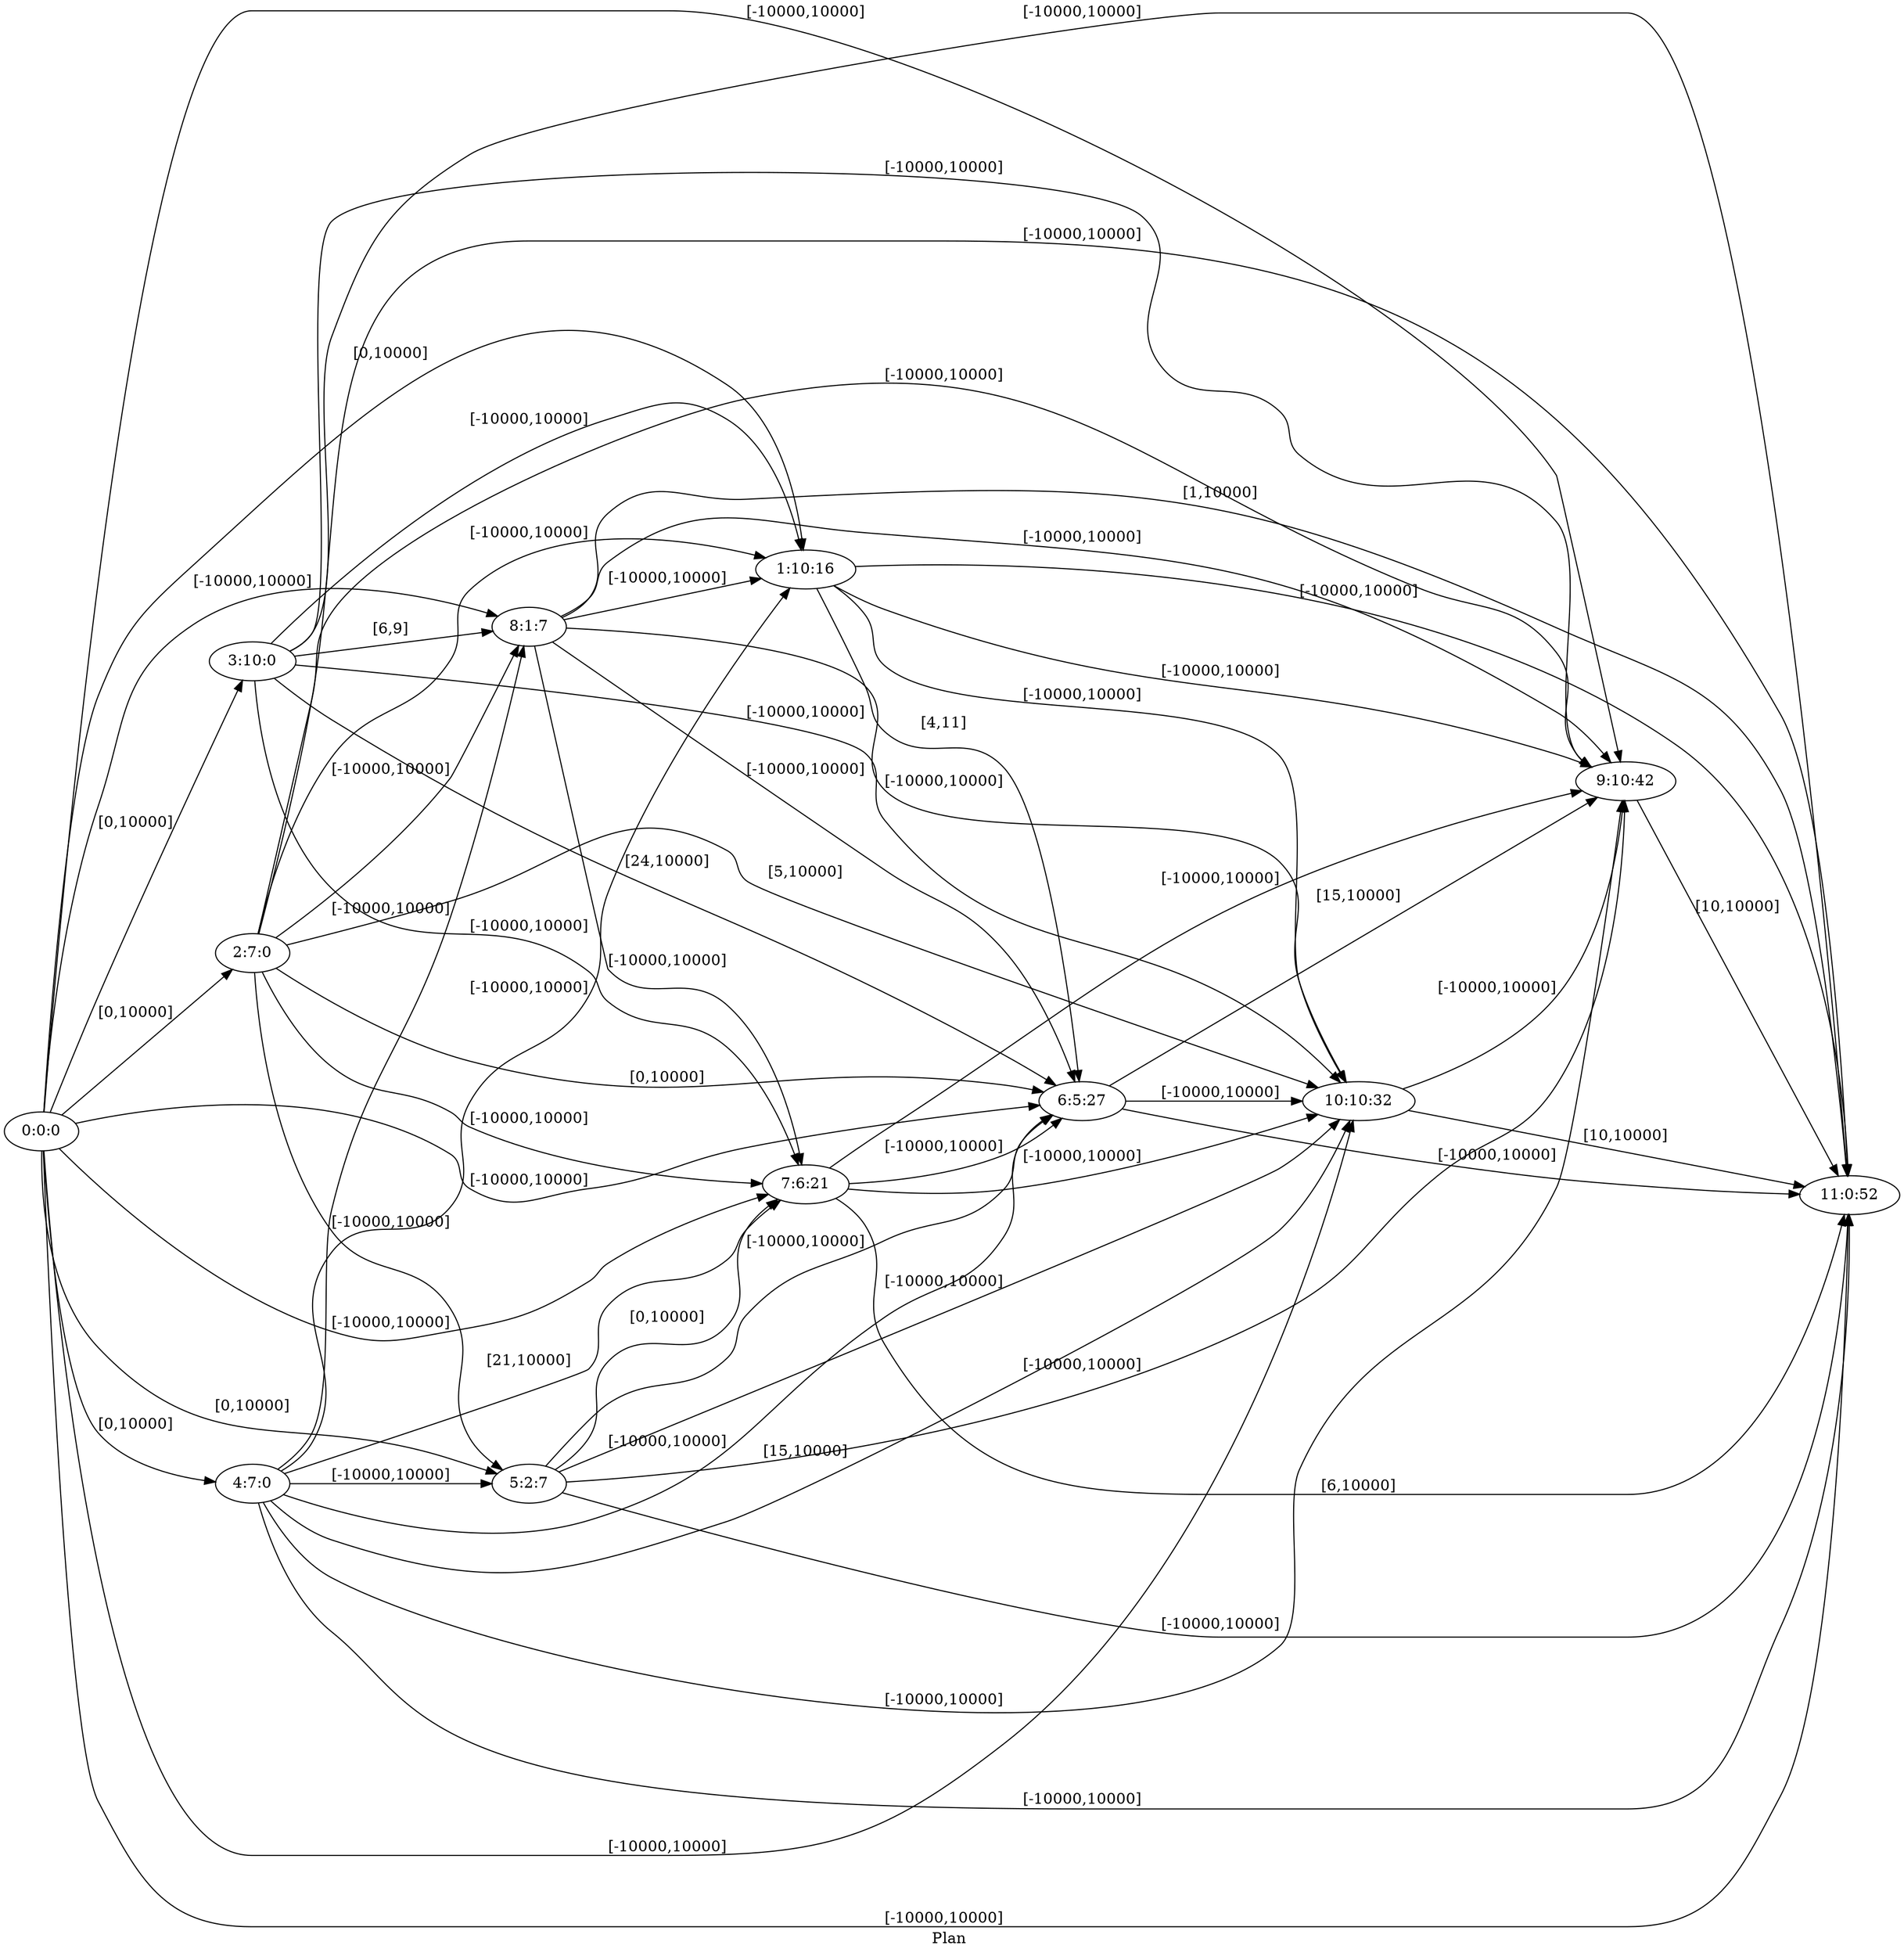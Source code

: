 digraph G {
 rankdir = LR;
 nodesep = .45; 
 size = 30;
label="Plan ";
 fldt = 0.753808;
"0:0:0"->"1:10:16"[ label = "[0,10000]"];
"0:0:0"->"2:7:0"[ label = "[0,10000]"];
"0:0:0"->"3:10:0"[ label = "[0,10000]"];
"0:0:0"->"4:7:0"[ label = "[0,10000]"];
"0:0:0"->"5:2:7"[ label = "[0,10000]"];
"0:0:0"->"6:5:27"[ label = "[-10000,10000]"];
"0:0:0"->"7:6:21"[ label = "[-10000,10000]"];
"0:0:0"->"8:1:7"[ label = "[-10000,10000]"];
"0:0:0"->"9:10:42"[ label = "[-10000,10000]"];
"0:0:0"->"10:10:32"[ label = "[-10000,10000]"];
"0:0:0"->"11:0:52"[ label = "[-10000,10000]"];
"1:10:16"->"6:5:27"[ label = "[4,11]"];
"1:10:16"->"9:10:42"[ label = "[-10000,10000]"];
"1:10:16"->"10:10:32"[ label = "[-10000,10000]"];
"1:10:16"->"11:0:52"[ label = "[-10000,10000]"];
"2:7:0"->"1:10:16"[ label = "[-10000,10000]"];
"2:7:0"->"5:2:7"[ label = "[-10000,10000]"];
"2:7:0"->"6:5:27"[ label = "[0,10000]"];
"2:7:0"->"7:6:21"[ label = "[-10000,10000]"];
"2:7:0"->"8:1:7"[ label = "[-10000,10000]"];
"2:7:0"->"9:10:42"[ label = "[-10000,10000]"];
"2:7:0"->"10:10:32"[ label = "[5,10000]"];
"2:7:0"->"11:0:52"[ label = "[-10000,10000]"];
"3:10:0"->"1:10:16"[ label = "[-10000,10000]"];
"3:10:0"->"6:5:27"[ label = "[24,10000]"];
"3:10:0"->"7:6:21"[ label = "[-10000,10000]"];
"3:10:0"->"8:1:7"[ label = "[6,9]"];
"3:10:0"->"9:10:42"[ label = "[-10000,10000]"];
"3:10:0"->"10:10:32"[ label = "[-10000,10000]"];
"3:10:0"->"11:0:52"[ label = "[-10000,10000]"];
"4:7:0"->"1:10:16"[ label = "[-10000,10000]"];
"4:7:0"->"5:2:7"[ label = "[-10000,10000]"];
"4:7:0"->"6:5:27"[ label = "[-10000,10000]"];
"4:7:0"->"7:6:21"[ label = "[21,10000]"];
"4:7:0"->"8:1:7"[ label = "[-10000,10000]"];
"4:7:0"->"9:10:42"[ label = "[-10000,10000]"];
"4:7:0"->"10:10:32"[ label = "[15,10000]"];
"4:7:0"->"11:0:52"[ label = "[-10000,10000]"];
"5:2:7"->"6:5:27"[ label = "[-10000,10000]"];
"5:2:7"->"7:6:21"[ label = "[0,10000]"];
"5:2:7"->"9:10:42"[ label = "[-10000,10000]"];
"5:2:7"->"10:10:32"[ label = "[-10000,10000]"];
"5:2:7"->"11:0:52"[ label = "[-10000,10000]"];
"6:5:27"->"9:10:42"[ label = "[15,10000]"];
"6:5:27"->"10:10:32"[ label = "[-10000,10000]"];
"6:5:27"->"11:0:52"[ label = "[-10000,10000]"];
"7:6:21"->"6:5:27"[ label = "[-10000,10000]"];
"7:6:21"->"9:10:42"[ label = "[-10000,10000]"];
"7:6:21"->"10:10:32"[ label = "[-10000,10000]"];
"7:6:21"->"11:0:52"[ label = "[6,10000]"];
"8:1:7"->"1:10:16"[ label = "[-10000,10000]"];
"8:1:7"->"6:5:27"[ label = "[-10000,10000]"];
"8:1:7"->"7:6:21"[ label = "[-10000,10000]"];
"8:1:7"->"9:10:42"[ label = "[-10000,10000]"];
"8:1:7"->"10:10:32"[ label = "[-10000,10000]"];
"8:1:7"->"11:0:52"[ label = "[1,10000]"];
"9:10:42"->"11:0:52"[ label = "[10,10000]"];
"10:10:32"->"9:10:42"[ label = "[-10000,10000]"];
"10:10:32"->"11:0:52"[ label = "[10,10000]"];
}
